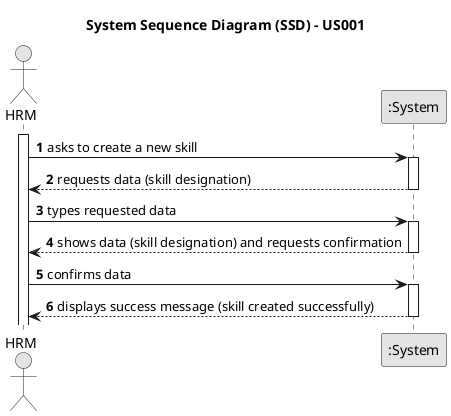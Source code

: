 @startuml
skinparam monochrome true
skinparam packageStyle rectangle
skinparam shadowing false

title System Sequence Diagram (SSD) - US001

autonumber

actor "HRM" as HRM
participant ":System" as System

activate HRM

    HRM -> System : asks to create a new skill
    activate System

        System --> HRM : requests data (skill designation)
    deactivate System

    HRM -> System : types requested data
    activate System

        System --> HRM : shows data (skill designation) and requests confirmation
    deactivate System

    HRM -> System : confirms data
    activate System

        System --> HRM : displays success message (skill created successfully)
    deactivate System
@enduml
